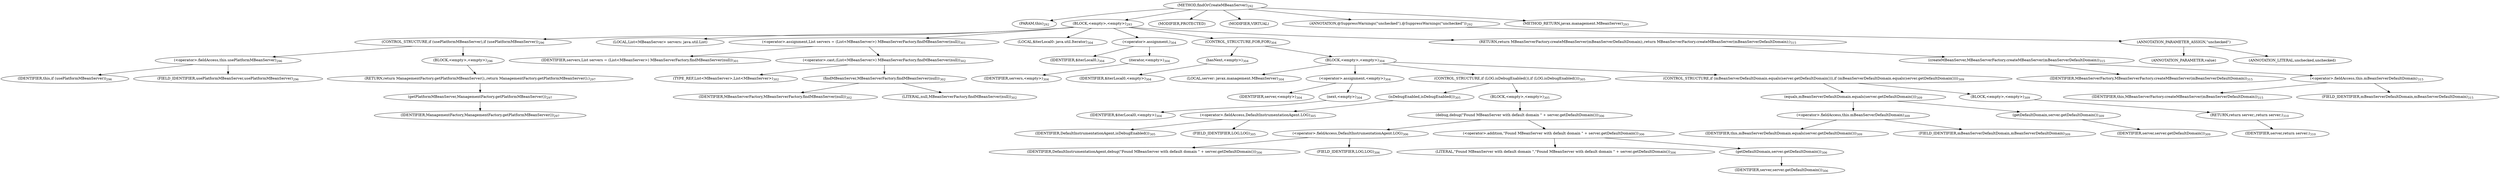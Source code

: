 digraph "findOrCreateMBeanServer" {  
"744" [label = <(METHOD,findOrCreateMBeanServer)<SUB>292</SUB>> ]
"745" [label = <(PARAM,this)<SUB>292</SUB>> ]
"746" [label = <(BLOCK,&lt;empty&gt;,&lt;empty&gt;)<SUB>293</SUB>> ]
"747" [label = <(CONTROL_STRUCTURE,if (usePlatformMBeanServer),if (usePlatformMBeanServer))<SUB>296</SUB>> ]
"748" [label = <(&lt;operator&gt;.fieldAccess,this.usePlatformMBeanServer)<SUB>296</SUB>> ]
"749" [label = <(IDENTIFIER,this,if (usePlatformMBeanServer))<SUB>296</SUB>> ]
"750" [label = <(FIELD_IDENTIFIER,usePlatformMBeanServer,usePlatformMBeanServer)<SUB>296</SUB>> ]
"751" [label = <(BLOCK,&lt;empty&gt;,&lt;empty&gt;)<SUB>296</SUB>> ]
"752" [label = <(RETURN,return ManagementFactory.getPlatformMBeanServer();,return ManagementFactory.getPlatformMBeanServer();)<SUB>297</SUB>> ]
"753" [label = <(getPlatformMBeanServer,ManagementFactory.getPlatformMBeanServer())<SUB>297</SUB>> ]
"754" [label = <(IDENTIFIER,ManagementFactory,ManagementFactory.getPlatformMBeanServer())<SUB>297</SUB>> ]
"755" [label = <(LOCAL,List&lt;MBeanServer&gt; servers: java.util.List)> ]
"756" [label = <(&lt;operator&gt;.assignment,List servers = (List&lt;MBeanServer&gt;) MBeanServerFactory.findMBeanServer(null))<SUB>301</SUB>> ]
"757" [label = <(IDENTIFIER,servers,List servers = (List&lt;MBeanServer&gt;) MBeanServerFactory.findMBeanServer(null))<SUB>301</SUB>> ]
"758" [label = <(&lt;operator&gt;.cast,(List&lt;MBeanServer&gt;) MBeanServerFactory.findMBeanServer(null))<SUB>302</SUB>> ]
"759" [label = <(TYPE_REF,List&lt;MBeanServer&gt;,List&lt;MBeanServer&gt;)<SUB>302</SUB>> ]
"760" [label = <(findMBeanServer,MBeanServerFactory.findMBeanServer(null))<SUB>302</SUB>> ]
"761" [label = <(IDENTIFIER,MBeanServerFactory,MBeanServerFactory.findMBeanServer(null))<SUB>302</SUB>> ]
"762" [label = <(LITERAL,null,MBeanServerFactory.findMBeanServer(null))<SUB>302</SUB>> ]
"763" [label = <(LOCAL,$iterLocal0: java.util.Iterator)<SUB>304</SUB>> ]
"764" [label = <(&lt;operator&gt;.assignment,)<SUB>304</SUB>> ]
"765" [label = <(IDENTIFIER,$iterLocal0,)<SUB>304</SUB>> ]
"766" [label = <(iterator,&lt;empty&gt;)<SUB>304</SUB>> ]
"767" [label = <(IDENTIFIER,servers,&lt;empty&gt;)<SUB>304</SUB>> ]
"768" [label = <(CONTROL_STRUCTURE,FOR,FOR)<SUB>304</SUB>> ]
"769" [label = <(hasNext,&lt;empty&gt;)<SUB>304</SUB>> ]
"770" [label = <(IDENTIFIER,$iterLocal0,&lt;empty&gt;)<SUB>304</SUB>> ]
"771" [label = <(BLOCK,&lt;empty&gt;,&lt;empty&gt;)<SUB>304</SUB>> ]
"772" [label = <(LOCAL,server: javax.management.MBeanServer)<SUB>304</SUB>> ]
"773" [label = <(&lt;operator&gt;.assignment,&lt;empty&gt;)<SUB>304</SUB>> ]
"774" [label = <(IDENTIFIER,server,&lt;empty&gt;)<SUB>304</SUB>> ]
"775" [label = <(next,&lt;empty&gt;)<SUB>304</SUB>> ]
"776" [label = <(IDENTIFIER,$iterLocal0,&lt;empty&gt;)<SUB>304</SUB>> ]
"777" [label = <(CONTROL_STRUCTURE,if (LOG.isDebugEnabled()),if (LOG.isDebugEnabled()))<SUB>305</SUB>> ]
"778" [label = <(isDebugEnabled,isDebugEnabled())<SUB>305</SUB>> ]
"779" [label = <(&lt;operator&gt;.fieldAccess,DefaultInstrumentationAgent.LOG)<SUB>305</SUB>> ]
"780" [label = <(IDENTIFIER,DefaultInstrumentationAgent,isDebugEnabled())<SUB>305</SUB>> ]
"781" [label = <(FIELD_IDENTIFIER,LOG,LOG)<SUB>305</SUB>> ]
"782" [label = <(BLOCK,&lt;empty&gt;,&lt;empty&gt;)<SUB>305</SUB>> ]
"783" [label = <(debug,debug(&quot;Found MBeanServer with default domain &quot; + server.getDefaultDomain()))<SUB>306</SUB>> ]
"784" [label = <(&lt;operator&gt;.fieldAccess,DefaultInstrumentationAgent.LOG)<SUB>306</SUB>> ]
"785" [label = <(IDENTIFIER,DefaultInstrumentationAgent,debug(&quot;Found MBeanServer with default domain &quot; + server.getDefaultDomain()))<SUB>306</SUB>> ]
"786" [label = <(FIELD_IDENTIFIER,LOG,LOG)<SUB>306</SUB>> ]
"787" [label = <(&lt;operator&gt;.addition,&quot;Found MBeanServer with default domain &quot; + server.getDefaultDomain())<SUB>306</SUB>> ]
"788" [label = <(LITERAL,&quot;Found MBeanServer with default domain &quot;,&quot;Found MBeanServer with default domain &quot; + server.getDefaultDomain())<SUB>306</SUB>> ]
"789" [label = <(getDefaultDomain,server.getDefaultDomain())<SUB>306</SUB>> ]
"790" [label = <(IDENTIFIER,server,server.getDefaultDomain())<SUB>306</SUB>> ]
"791" [label = <(CONTROL_STRUCTURE,if (mBeanServerDefaultDomain.equals(server.getDefaultDomain())),if (mBeanServerDefaultDomain.equals(server.getDefaultDomain())))<SUB>309</SUB>> ]
"792" [label = <(equals,mBeanServerDefaultDomain.equals(server.getDefaultDomain()))<SUB>309</SUB>> ]
"793" [label = <(&lt;operator&gt;.fieldAccess,this.mBeanServerDefaultDomain)<SUB>309</SUB>> ]
"794" [label = <(IDENTIFIER,this,mBeanServerDefaultDomain.equals(server.getDefaultDomain()))<SUB>309</SUB>> ]
"795" [label = <(FIELD_IDENTIFIER,mBeanServerDefaultDomain,mBeanServerDefaultDomain)<SUB>309</SUB>> ]
"796" [label = <(getDefaultDomain,server.getDefaultDomain())<SUB>309</SUB>> ]
"797" [label = <(IDENTIFIER,server,server.getDefaultDomain())<SUB>309</SUB>> ]
"798" [label = <(BLOCK,&lt;empty&gt;,&lt;empty&gt;)<SUB>309</SUB>> ]
"799" [label = <(RETURN,return server;,return server;)<SUB>310</SUB>> ]
"800" [label = <(IDENTIFIER,server,return server;)<SUB>310</SUB>> ]
"801" [label = <(RETURN,return MBeanServerFactory.createMBeanServer(mBeanServerDefaultDomain);,return MBeanServerFactory.createMBeanServer(mBeanServerDefaultDomain);)<SUB>315</SUB>> ]
"802" [label = <(createMBeanServer,MBeanServerFactory.createMBeanServer(mBeanServerDefaultDomain))<SUB>315</SUB>> ]
"803" [label = <(IDENTIFIER,MBeanServerFactory,MBeanServerFactory.createMBeanServer(mBeanServerDefaultDomain))<SUB>315</SUB>> ]
"804" [label = <(&lt;operator&gt;.fieldAccess,this.mBeanServerDefaultDomain)<SUB>315</SUB>> ]
"805" [label = <(IDENTIFIER,this,MBeanServerFactory.createMBeanServer(mBeanServerDefaultDomain))<SUB>315</SUB>> ]
"806" [label = <(FIELD_IDENTIFIER,mBeanServerDefaultDomain,mBeanServerDefaultDomain)<SUB>315</SUB>> ]
"807" [label = <(MODIFIER,PROTECTED)> ]
"808" [label = <(MODIFIER,VIRTUAL)> ]
"809" [label = <(ANNOTATION,@SuppressWarnings(&quot;unchecked&quot;),@SuppressWarnings(&quot;unchecked&quot;))<SUB>292</SUB>> ]
"810" [label = <(ANNOTATION_PARAMETER_ASSIGN,&quot;unchecked&quot;)> ]
"811" [label = <(ANNOTATION_PARAMETER,value)> ]
"812" [label = <(ANNOTATION_LITERAL,unchecked,unchecked)> ]
"813" [label = <(METHOD_RETURN,javax.management.MBeanServer)<SUB>293</SUB>> ]
  "744" -> "745" 
  "744" -> "746" 
  "744" -> "807" 
  "744" -> "808" 
  "744" -> "809" 
  "744" -> "813" 
  "746" -> "747" 
  "746" -> "755" 
  "746" -> "756" 
  "746" -> "763" 
  "746" -> "764" 
  "746" -> "768" 
  "746" -> "801" 
  "747" -> "748" 
  "747" -> "751" 
  "748" -> "749" 
  "748" -> "750" 
  "751" -> "752" 
  "752" -> "753" 
  "753" -> "754" 
  "756" -> "757" 
  "756" -> "758" 
  "758" -> "759" 
  "758" -> "760" 
  "760" -> "761" 
  "760" -> "762" 
  "764" -> "765" 
  "764" -> "766" 
  "766" -> "767" 
  "768" -> "769" 
  "768" -> "771" 
  "769" -> "770" 
  "771" -> "772" 
  "771" -> "773" 
  "771" -> "777" 
  "771" -> "791" 
  "773" -> "774" 
  "773" -> "775" 
  "775" -> "776" 
  "777" -> "778" 
  "777" -> "782" 
  "778" -> "779" 
  "779" -> "780" 
  "779" -> "781" 
  "782" -> "783" 
  "783" -> "784" 
  "783" -> "787" 
  "784" -> "785" 
  "784" -> "786" 
  "787" -> "788" 
  "787" -> "789" 
  "789" -> "790" 
  "791" -> "792" 
  "791" -> "798" 
  "792" -> "793" 
  "792" -> "796" 
  "793" -> "794" 
  "793" -> "795" 
  "796" -> "797" 
  "798" -> "799" 
  "799" -> "800" 
  "801" -> "802" 
  "802" -> "803" 
  "802" -> "804" 
  "804" -> "805" 
  "804" -> "806" 
  "809" -> "810" 
  "810" -> "811" 
  "810" -> "812" 
}
